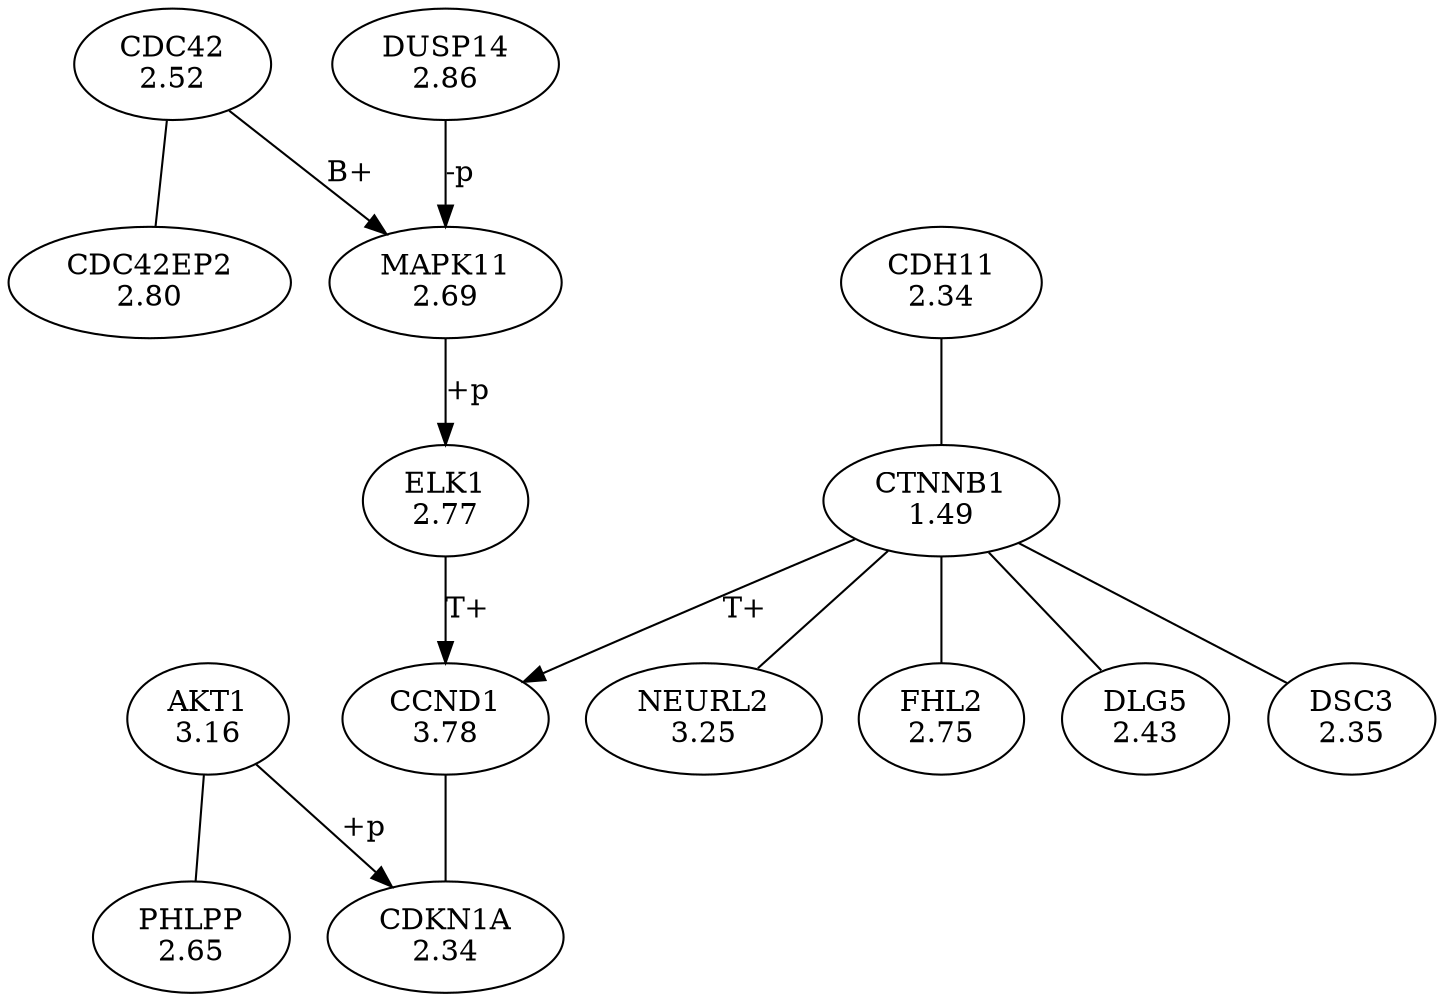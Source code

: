digraph G {
overlap = scale ;
3851 [label = "CTNNB1\n1.49" ] ; 
1651 [label = "CCND1\n3.78" ] ; 
5187 [label = "NEURL2\n3.25" ] ; 
5584 [label = "ELK1\n2.77" ] ; 
7054 [label = "FHL2\n2.75" ] ; 
7060 [label = "MAPK11\n2.69" ] ; 
4991 [label = "DUSP14\n2.86" ] ; 
11933 [label = "CDC42\n2.52" ] ; 
1358 [label = "CDC42EP2\n2.80" ] ; 
4066 [label = "DLG5\n2.43" ] ; 
13136 [label = "DSC3\n2.35" ] ; 
5694 [label = "CDH11\n2.34" ] ; 
14326 [label = "CDKN1A\n2.34" ] ; 
13661 [label = "AKT1\n3.16" ] ; 
6775 [label = "PHLPP\n2.65" ] ; 
5694 -> 3851 [arrowhead = "none" ]
3851 -> 5187 [arrowhead = "none" ]
3851 -> 13136 [arrowhead = "none" ]
3851 -> 7054 [arrowhead = "none" ]
3851 -> 4066 [arrowhead = "none" ]
5584 -> 1651 [label = "T+" ]
1651 -> 14326 [arrowhead = "none" ]
3851 -> 1651 [label = "T+" ]
7060 -> 5584 [label = "+p" ]
11933 -> 7060 [label = "B+" ]
4991 -> 7060 [label = "-p" ]
11933 -> 1358 [arrowhead = "none" ]
13661 -> 14326 [label = "+p" ]
13661 -> 6775 [arrowhead = "none" ]
}
